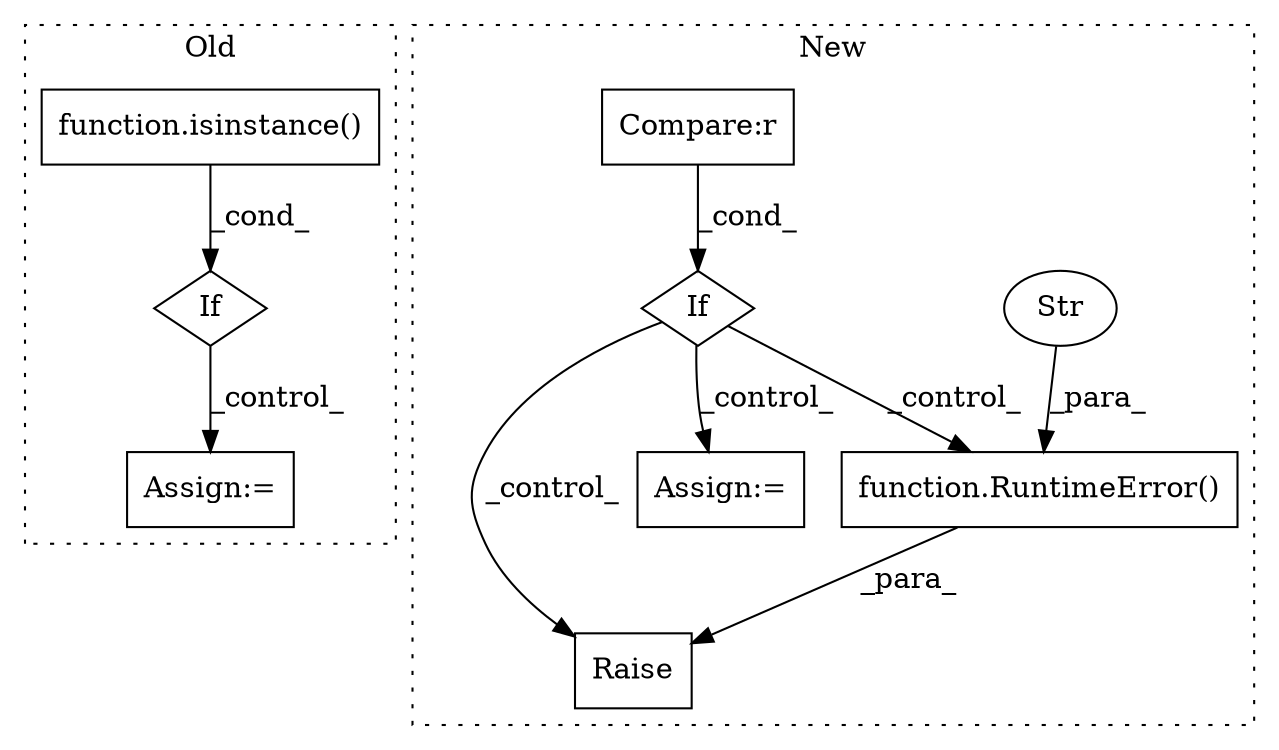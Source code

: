 digraph G {
subgraph cluster0 {
1 [label="function.isinstance()" a="75" s="4995,5044" l="11,1" shape="box"];
5 [label="If" a="96" s="4992" l="3" shape="diamond"];
6 [label="Assign:=" a="68" s="5063" l="3" shape="box"];
label = "Old";
style="dotted";
}
subgraph cluster1 {
2 [label="function.RuntimeError()" a="75" s="5250,5312" l="13,1" shape="box"];
3 [label="Raise" a="91" s="5244" l="6" shape="box"];
4 [label="Str" a="66" s="5263" l="38" shape="ellipse"];
7 [label="If" a="96" s="5217" l="3" shape="diamond"];
8 [label="Assign:=" a="68" s="5326" l="3" shape="box"];
9 [label="Compare:r" a="40" s="5220" l="14" shape="box"];
label = "New";
style="dotted";
}
1 -> 5 [label="_cond_"];
2 -> 3 [label="_para_"];
4 -> 2 [label="_para_"];
5 -> 6 [label="_control_"];
7 -> 8 [label="_control_"];
7 -> 2 [label="_control_"];
7 -> 3 [label="_control_"];
9 -> 7 [label="_cond_"];
}